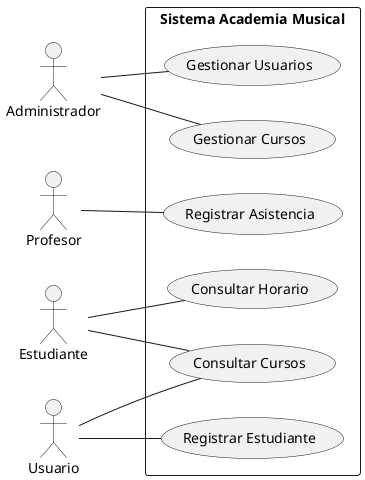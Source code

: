 @startuml
' Versión: 1.0
' Descripción: Diagrama de casos de uso inicial para la academia musical.

left to right direction

actor Administrador
actor Profesor
actor Estudiante
actor Usuario

rectangle "Sistema Academia Musical" {
    usecase "Gestionar Usuarios" as GestionarUsuarios
    usecase "Gestionar Cursos" as GestionarCursos
    usecase "Registrar Asistencia" as RegistrarAsistencia
    usecase "Consultar Horario" as ConsultarHorario
    usecase "Consultar Cursos" as ConsultarCursos
    usecase "Registrar Estudiante" as RegistrarEstudiante
}

Administrador -- GestionarUsuarios
Administrador -- GestionarCursos
Profesor -- RegistrarAsistencia
Estudiante -- ConsultarHorario
Estudiante -- ConsultarCursos
Usuario -- ConsultarCursos
Usuario -- RegistrarEstudiante

@enduml